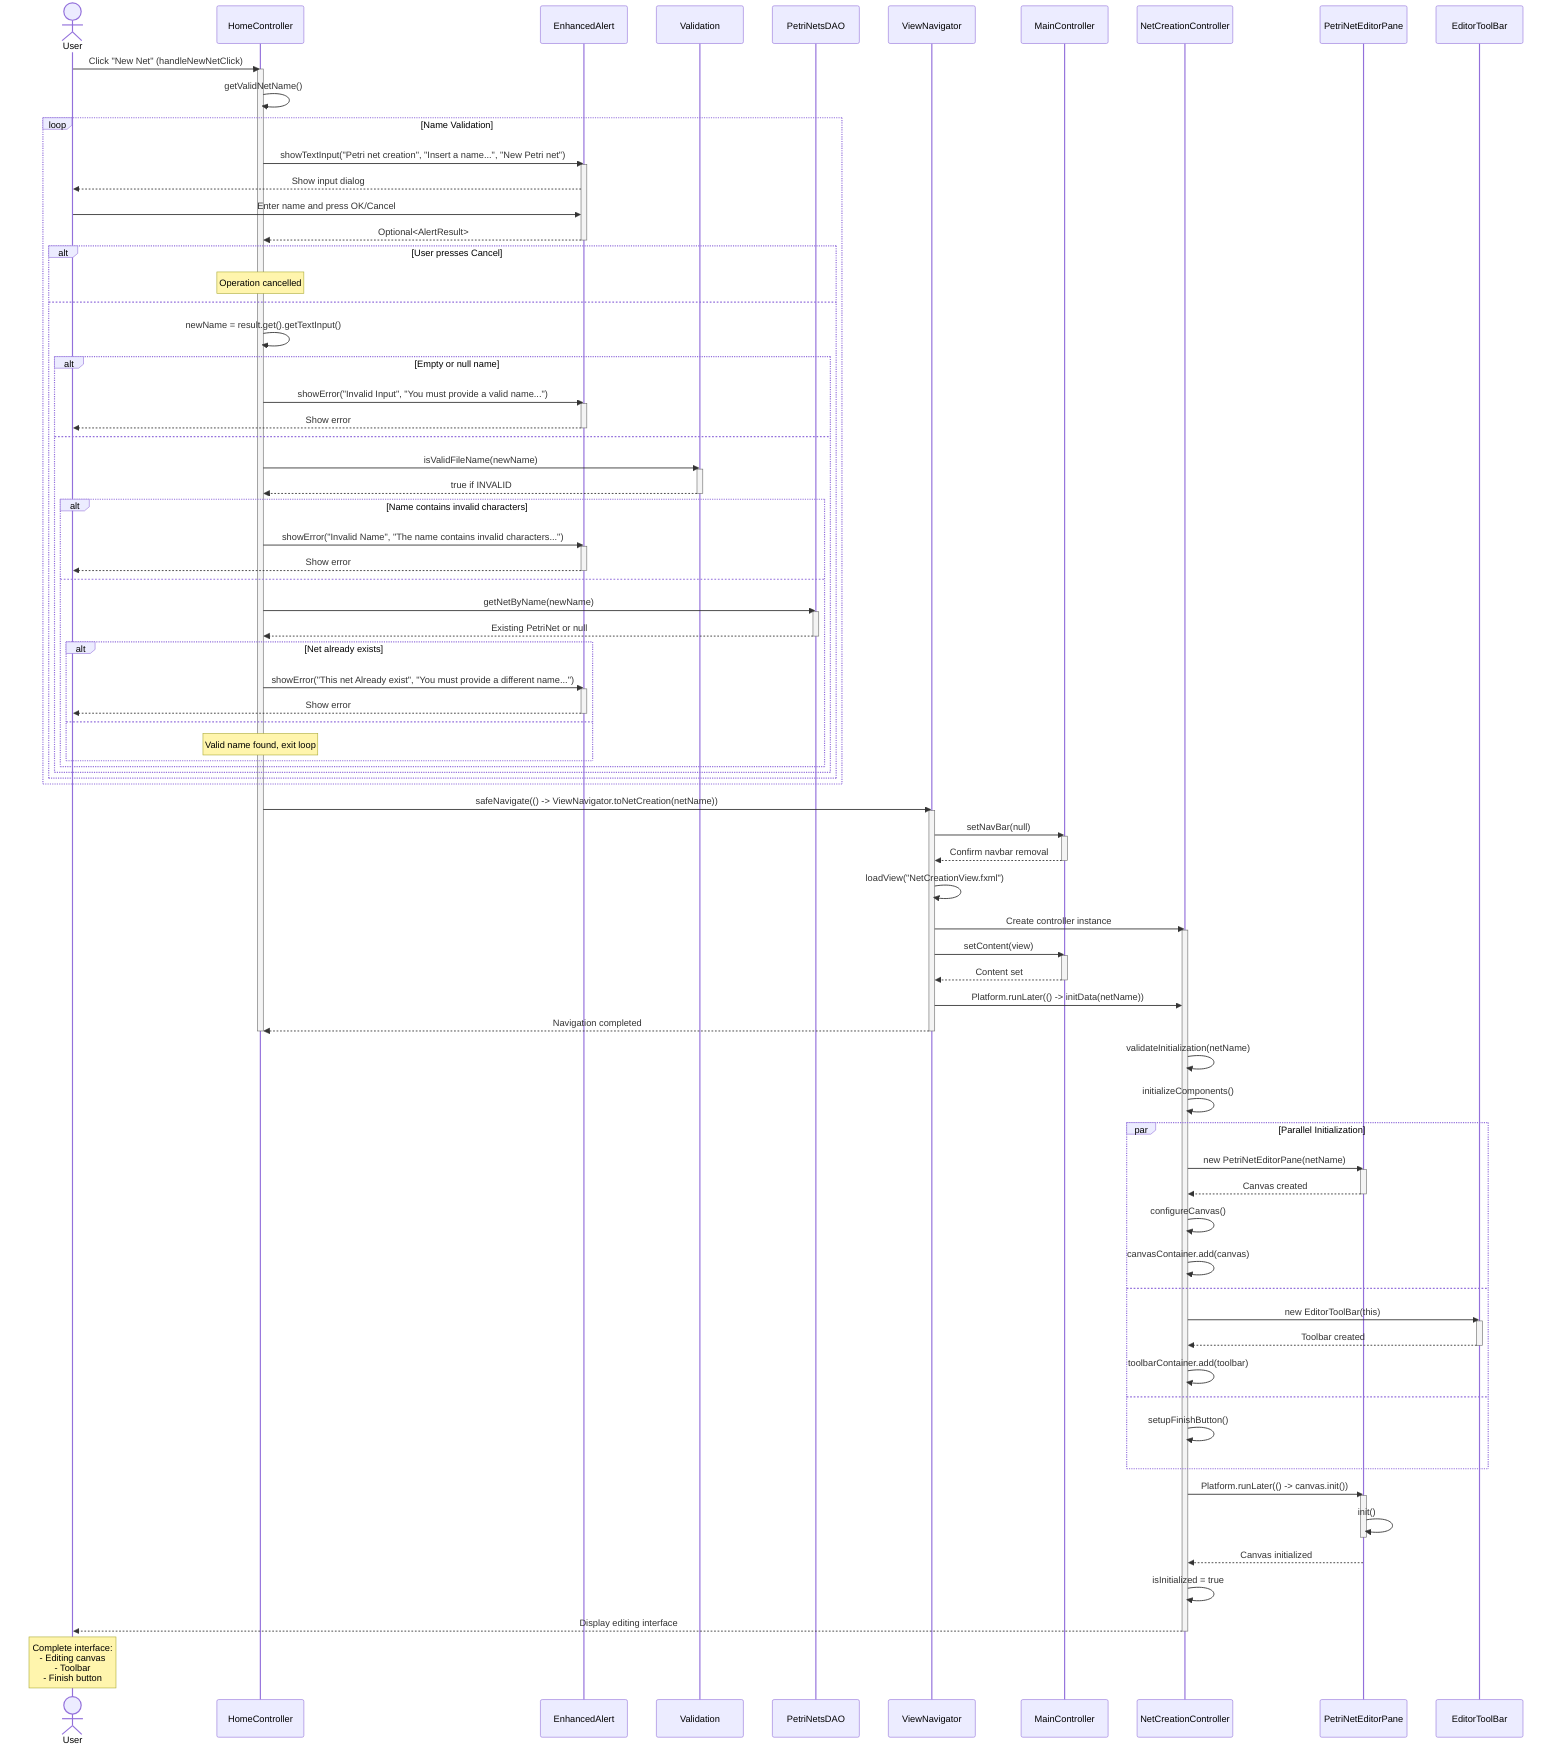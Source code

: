 sequenceDiagram
    actor User
    participant HC as HomeController
    participant EA as EnhancedAlert
    participant V as Validation
    participant PDAO as PetriNetsDAO
    participant VN as ViewNavigator
    participant MC as MainController
    participant NCC as NetCreationController
    participant Canvas as PetriNetEditorPane
    participant TB as EditorToolBar
    
    User->>HC: Click "New Net" (handleNewNetClick)
    activate HC
    
    HC->>HC: getValidNetName()
    
    loop Name Validation
        HC->>EA: showTextInput("Petri net creation", "Insert a name...", "New Petri net")
        activate EA
        EA-->>User: Show input dialog
        User->>EA: Enter name and press OK/Cancel
        EA-->>HC: Optional<AlertResult>
        deactivate EA
        
        alt User presses Cancel
            Note over HC: Operation cancelled
        else
            HC->>HC: newName = result.get().getTextInput()
            
            alt Empty or null name
                HC->>EA: showError("Invalid Input", "You must provide a valid name...")
                activate EA
                EA-->>User: Show error
                deactivate EA
            else
                HC->>V: isValidFileName(newName)
                activate V
                V-->>HC: true if INVALID
                deactivate V
                
                alt Name contains invalid characters
                    HC->>EA: showError("Invalid Name", "The name contains invalid characters...")
                    activate EA
                    EA-->>User: Show error
                    deactivate EA
                else
                    HC->>PDAO: getNetByName(newName)
                    activate PDAO
                    PDAO-->>HC: Existing PetriNet or null
                    deactivate PDAO
                    
                    alt Net already exists
                        HC->>EA: showError("This net Already exist", "You must provide a different name...")
                        activate EA
                        EA-->>User: Show error
                        deactivate EA
                    else
                        Note over HC: Valid name found, exit loop
                    end
                end
            end
        end
    end
    
    HC->>VN: safeNavigate(() -> ViewNavigator.toNetCreation(netName))
    activate VN
    
    VN->>MC: setNavBar(null)
    activate MC
    MC-->>VN: Confirm navbar removal
    deactivate MC
    
    VN->>VN: loadView("NetCreationView.fxml")
    VN->>NCC: Create controller instance
    activate NCC
    
    VN->>MC: setContent(view)
    activate MC
    MC-->>VN: Content set
    deactivate MC
    
    VN->>NCC: Platform.runLater(() -> initData(netName))
    VN-->>HC: Navigation completed
    deactivate VN
    deactivate HC
    
    NCC->>NCC: validateInitialization(netName)
    NCC->>NCC: initializeComponents()
    
    par Parallel Initialization
        NCC->>Canvas: new PetriNetEditorPane(netName)
        activate Canvas
        Canvas-->>NCC: Canvas created
        deactivate Canvas
        NCC->>NCC: configureCanvas()
        NCC->>NCC: canvasContainer.add(canvas)
    and
        NCC->>TB: new EditorToolBar(this)
        activate TB
        TB-->>NCC: Toolbar created
        deactivate TB
        NCC->>NCC: toolbarContainer.add(toolbar)
    and
        NCC->>NCC: setupFinishButton()
    end
    
    NCC->>Canvas: Platform.runLater(() -> canvas.init())
    activate Canvas
    Canvas->>Canvas: init()
    deactivate Canvas
    Canvas-->>NCC: Canvas initialized
    
    NCC->>NCC: isInitialized = true
    NCC-->>User: Display editing interface
    deactivate NCC
    
    Note over User: Complete interface:<br/>- Editing canvas<br/>- Toolbar<br/>- Finish button
